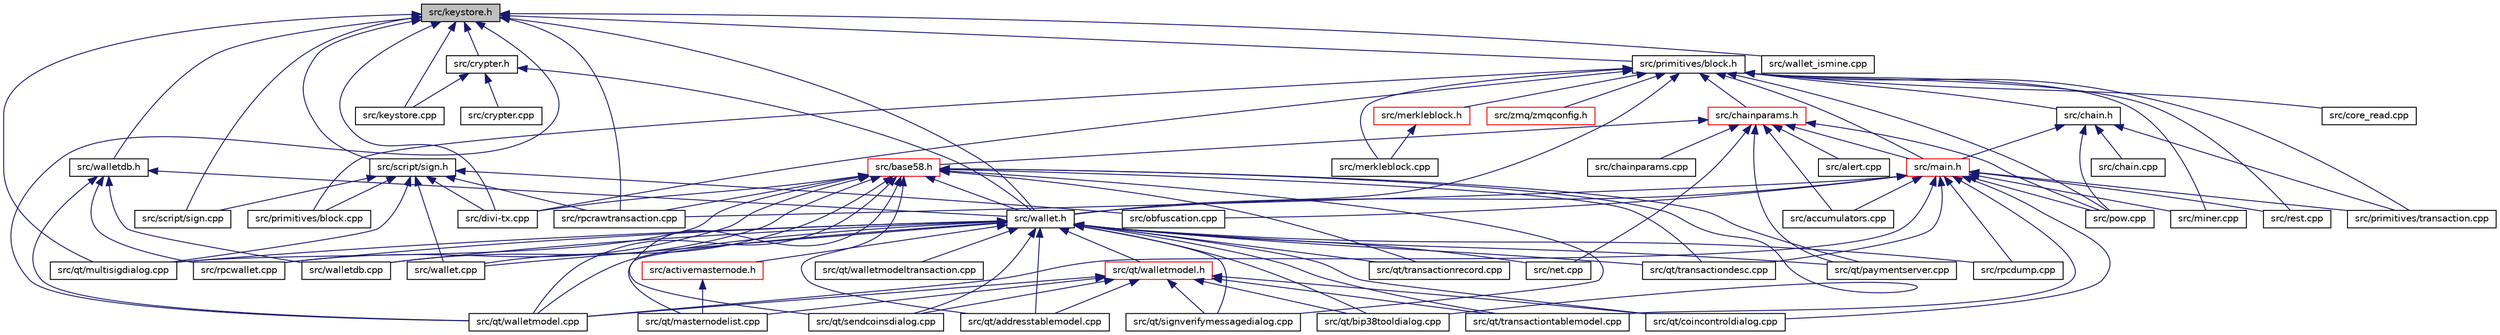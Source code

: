 digraph "src/keystore.h"
{
  edge [fontname="Helvetica",fontsize="10",labelfontname="Helvetica",labelfontsize="10"];
  node [fontname="Helvetica",fontsize="10",shape=record];
  Node48 [label="src/keystore.h",height=0.2,width=0.4,color="black", fillcolor="grey75", style="filled", fontcolor="black"];
  Node48 -> Node49 [dir="back",color="midnightblue",fontsize="10",style="solid",fontname="Helvetica"];
  Node49 [label="src/primitives/block.h",height=0.2,width=0.4,color="black", fillcolor="white", style="filled",URL="$block_8h.html"];
  Node49 -> Node50 [dir="back",color="midnightblue",fontsize="10",style="solid",fontname="Helvetica"];
  Node50 [label="src/chain.h",height=0.2,width=0.4,color="black", fillcolor="white", style="filled",URL="$chain_8h.html"];
  Node50 -> Node51 [dir="back",color="midnightblue",fontsize="10",style="solid",fontname="Helvetica"];
  Node51 [label="src/main.h",height=0.2,width=0.4,color="red", fillcolor="white", style="filled",URL="$main_8h.html"];
  Node51 -> Node54 [dir="back",color="midnightblue",fontsize="10",style="solid",fontname="Helvetica"];
  Node54 [label="src/accumulators.cpp",height=0.2,width=0.4,color="black", fillcolor="white", style="filled",URL="$accumulators_8cpp.html"];
  Node51 -> Node133 [dir="back",color="midnightblue",fontsize="10",style="solid",fontname="Helvetica"];
  Node133 [label="src/wallet.h",height=0.2,width=0.4,color="black", fillcolor="white", style="filled",URL="$wallet_8h.html"];
  Node133 -> Node115 [dir="back",color="midnightblue",fontsize="10",style="solid",fontname="Helvetica"];
  Node115 [label="src/activemasternode.h",height=0.2,width=0.4,color="red", fillcolor="white", style="filled",URL="$activemasternode_8h.html"];
  Node115 -> Node79 [dir="back",color="midnightblue",fontsize="10",style="solid",fontname="Helvetica"];
  Node79 [label="src/qt/masternodelist.cpp",height=0.2,width=0.4,color="black", fillcolor="white", style="filled",URL="$masternodelist_8cpp.html"];
  Node133 -> Node122 [dir="back",color="midnightblue",fontsize="10",style="solid",fontname="Helvetica"];
  Node122 [label="src/net.cpp",height=0.2,width=0.4,color="black", fillcolor="white", style="filled",URL="$net_8cpp.html"];
  Node133 -> Node68 [dir="back",color="midnightblue",fontsize="10",style="solid",fontname="Helvetica"];
  Node68 [label="src/qt/walletmodel.h",height=0.2,width=0.4,color="red", fillcolor="white", style="filled",URL="$walletmodel_8h.html"];
  Node68 -> Node69 [dir="back",color="midnightblue",fontsize="10",style="solid",fontname="Helvetica"];
  Node69 [label="src/qt/addresstablemodel.cpp",height=0.2,width=0.4,color="black", fillcolor="white", style="filled",URL="$addresstablemodel_8cpp.html"];
  Node68 -> Node73 [dir="back",color="midnightblue",fontsize="10",style="solid",fontname="Helvetica"];
  Node73 [label="src/qt/bip38tooldialog.cpp",height=0.2,width=0.4,color="black", fillcolor="white", style="filled",URL="$bip38tooldialog_8cpp.html"];
  Node68 -> Node74 [dir="back",color="midnightblue",fontsize="10",style="solid",fontname="Helvetica"];
  Node74 [label="src/qt/coincontroldialog.cpp",height=0.2,width=0.4,color="black", fillcolor="white", style="filled",URL="$coincontroldialog_8cpp.html"];
  Node68 -> Node79 [dir="back",color="midnightblue",fontsize="10",style="solid",fontname="Helvetica"];
  Node68 -> Node91 [dir="back",color="midnightblue",fontsize="10",style="solid",fontname="Helvetica"];
  Node91 [label="src/qt/sendcoinsdialog.cpp",height=0.2,width=0.4,color="black", fillcolor="white", style="filled",URL="$sendcoinsdialog_8cpp.html"];
  Node68 -> Node100 [dir="back",color="midnightblue",fontsize="10",style="solid",fontname="Helvetica"];
  Node100 [label="src/qt/signverifymessagedialog.cpp",height=0.2,width=0.4,color="black", fillcolor="white", style="filled",URL="$signverifymessagedialog_8cpp.html"];
  Node68 -> Node102 [dir="back",color="midnightblue",fontsize="10",style="solid",fontname="Helvetica"];
  Node102 [label="src/qt/transactiontablemodel.cpp",height=0.2,width=0.4,color="black", fillcolor="white", style="filled",URL="$transactiontablemodel_8cpp.html"];
  Node68 -> Node98 [dir="back",color="midnightblue",fontsize="10",style="solid",fontname="Helvetica"];
  Node98 [label="src/qt/walletmodel.cpp",height=0.2,width=0.4,color="black", fillcolor="white", style="filled",URL="$walletmodel_8cpp.html"];
  Node133 -> Node69 [dir="back",color="midnightblue",fontsize="10",style="solid",fontname="Helvetica"];
  Node133 -> Node73 [dir="back",color="midnightblue",fontsize="10",style="solid",fontname="Helvetica"];
  Node133 -> Node74 [dir="back",color="midnightblue",fontsize="10",style="solid",fontname="Helvetica"];
  Node133 -> Node79 [dir="back",color="midnightblue",fontsize="10",style="solid",fontname="Helvetica"];
  Node133 -> Node76 [dir="back",color="midnightblue",fontsize="10",style="solid",fontname="Helvetica"];
  Node76 [label="src/qt/multisigdialog.cpp",height=0.2,width=0.4,color="black", fillcolor="white", style="filled",URL="$multisigdialog_8cpp.html"];
  Node133 -> Node85 [dir="back",color="midnightblue",fontsize="10",style="solid",fontname="Helvetica"];
  Node85 [label="src/qt/paymentserver.cpp",height=0.2,width=0.4,color="black", fillcolor="white", style="filled",URL="$paymentserver_8cpp.html"];
  Node133 -> Node91 [dir="back",color="midnightblue",fontsize="10",style="solid",fontname="Helvetica"];
  Node133 -> Node100 [dir="back",color="midnightblue",fontsize="10",style="solid",fontname="Helvetica"];
  Node133 -> Node88 [dir="back",color="midnightblue",fontsize="10",style="solid",fontname="Helvetica"];
  Node88 [label="src/qt/transactiondesc.cpp",height=0.2,width=0.4,color="black", fillcolor="white", style="filled",URL="$transactiondesc_8cpp.html"];
  Node133 -> Node105 [dir="back",color="midnightblue",fontsize="10",style="solid",fontname="Helvetica"];
  Node105 [label="src/qt/transactionrecord.cpp",height=0.2,width=0.4,color="black", fillcolor="white", style="filled",URL="$transactionrecord_8cpp.html"];
  Node133 -> Node102 [dir="back",color="midnightblue",fontsize="10",style="solid",fontname="Helvetica"];
  Node133 -> Node98 [dir="back",color="midnightblue",fontsize="10",style="solid",fontname="Helvetica"];
  Node133 -> Node71 [dir="back",color="midnightblue",fontsize="10",style="solid",fontname="Helvetica"];
  Node71 [label="src/qt/walletmodeltransaction.cpp",height=0.2,width=0.4,color="black", fillcolor="white", style="filled",URL="$walletmodeltransaction_8cpp.html"];
  Node133 -> Node134 [dir="back",color="midnightblue",fontsize="10",style="solid",fontname="Helvetica"];
  Node134 [label="src/rpcdump.cpp",height=0.2,width=0.4,color="black", fillcolor="white", style="filled",URL="$rpcdump_8cpp.html"];
  Node133 -> Node113 [dir="back",color="midnightblue",fontsize="10",style="solid",fontname="Helvetica"];
  Node113 [label="src/rpcwallet.cpp",height=0.2,width=0.4,color="black", fillcolor="white", style="filled",URL="$rpcwallet_8cpp.html"];
  Node133 -> Node107 [dir="back",color="midnightblue",fontsize="10",style="solid",fontname="Helvetica"];
  Node107 [label="src/wallet.cpp",height=0.2,width=0.4,color="black", fillcolor="white", style="filled",URL="$wallet_8cpp.html"];
  Node133 -> Node135 [dir="back",color="midnightblue",fontsize="10",style="solid",fontname="Helvetica"];
  Node135 [label="src/walletdb.cpp",height=0.2,width=0.4,color="black", fillcolor="white", style="filled",URL="$walletdb_8cpp.html"];
  Node51 -> Node111 [dir="back",color="midnightblue",fontsize="10",style="solid",fontname="Helvetica"];
  Node111 [label="src/miner.cpp",height=0.2,width=0.4,color="black", fillcolor="white", style="filled",URL="$miner_8cpp.html"];
  Node51 -> Node67 [dir="back",color="midnightblue",fontsize="10",style="solid",fontname="Helvetica"];
  Node67 [label="src/obfuscation.cpp",height=0.2,width=0.4,color="black", fillcolor="white", style="filled",URL="$obfuscation_8cpp.html"];
  Node51 -> Node139 [dir="back",color="midnightblue",fontsize="10",style="solid",fontname="Helvetica"];
  Node139 [label="src/pow.cpp",height=0.2,width=0.4,color="black", fillcolor="white", style="filled",URL="$pow_8cpp.html"];
  Node51 -> Node140 [dir="back",color="midnightblue",fontsize="10",style="solid",fontname="Helvetica"];
  Node140 [label="src/primitives/transaction.cpp",height=0.2,width=0.4,color="black", fillcolor="white", style="filled",URL="$transaction_8cpp.html"];
  Node51 -> Node74 [dir="back",color="midnightblue",fontsize="10",style="solid",fontname="Helvetica"];
  Node51 -> Node88 [dir="back",color="midnightblue",fontsize="10",style="solid",fontname="Helvetica"];
  Node51 -> Node102 [dir="back",color="midnightblue",fontsize="10",style="solid",fontname="Helvetica"];
  Node51 -> Node98 [dir="back",color="midnightblue",fontsize="10",style="solid",fontname="Helvetica"];
  Node51 -> Node146 [dir="back",color="midnightblue",fontsize="10",style="solid",fontname="Helvetica"];
  Node146 [label="src/rest.cpp",height=0.2,width=0.4,color="black", fillcolor="white", style="filled",URL="$rest_8cpp.html"];
  Node51 -> Node134 [dir="back",color="midnightblue",fontsize="10",style="solid",fontname="Helvetica"];
  Node51 -> Node150 [dir="back",color="midnightblue",fontsize="10",style="solid",fontname="Helvetica"];
  Node150 [label="src/rpcrawtransaction.cpp",height=0.2,width=0.4,color="black", fillcolor="white", style="filled",URL="$rpcrawtransaction_8cpp.html"];
  Node50 -> Node155 [dir="back",color="midnightblue",fontsize="10",style="solid",fontname="Helvetica"];
  Node155 [label="src/chain.cpp",height=0.2,width=0.4,color="black", fillcolor="white", style="filled",URL="$chain_8cpp.html"];
  Node50 -> Node139 [dir="back",color="midnightblue",fontsize="10",style="solid",fontname="Helvetica"];
  Node50 -> Node140 [dir="back",color="midnightblue",fontsize="10",style="solid",fontname="Helvetica"];
  Node49 -> Node156 [dir="back",color="midnightblue",fontsize="10",style="solid",fontname="Helvetica"];
  Node156 [label="src/chainparams.h",height=0.2,width=0.4,color="red", fillcolor="white", style="filled",URL="$chainparams_8h.html"];
  Node156 -> Node51 [dir="back",color="midnightblue",fontsize="10",style="solid",fontname="Helvetica"];
  Node156 -> Node54 [dir="back",color="midnightblue",fontsize="10",style="solid",fontname="Helvetica"];
  Node156 -> Node157 [dir="back",color="midnightblue",fontsize="10",style="solid",fontname="Helvetica"];
  Node157 [label="src/base58.h",height=0.2,width=0.4,color="red", fillcolor="white", style="filled",URL="$base58_8h.html"];
  Node157 -> Node133 [dir="back",color="midnightblue",fontsize="10",style="solid",fontname="Helvetica"];
  Node157 -> Node161 [dir="back",color="midnightblue",fontsize="10",style="solid",fontname="Helvetica"];
  Node161 [label="src/divi-tx.cpp",height=0.2,width=0.4,color="black", fillcolor="white", style="filled",URL="$divi-tx_8cpp.html"];
  Node157 -> Node69 [dir="back",color="midnightblue",fontsize="10",style="solid",fontname="Helvetica"];
  Node157 -> Node73 [dir="back",color="midnightblue",fontsize="10",style="solid",fontname="Helvetica"];
  Node157 -> Node76 [dir="back",color="midnightblue",fontsize="10",style="solid",fontname="Helvetica"];
  Node157 -> Node85 [dir="back",color="midnightblue",fontsize="10",style="solid",fontname="Helvetica"];
  Node157 -> Node91 [dir="back",color="midnightblue",fontsize="10",style="solid",fontname="Helvetica"];
  Node157 -> Node100 [dir="back",color="midnightblue",fontsize="10",style="solid",fontname="Helvetica"];
  Node157 -> Node88 [dir="back",color="midnightblue",fontsize="10",style="solid",fontname="Helvetica"];
  Node157 -> Node105 [dir="back",color="midnightblue",fontsize="10",style="solid",fontname="Helvetica"];
  Node157 -> Node98 [dir="back",color="midnightblue",fontsize="10",style="solid",fontname="Helvetica"];
  Node157 -> Node150 [dir="back",color="midnightblue",fontsize="10",style="solid",fontname="Helvetica"];
  Node157 -> Node113 [dir="back",color="midnightblue",fontsize="10",style="solid",fontname="Helvetica"];
  Node157 -> Node107 [dir="back",color="midnightblue",fontsize="10",style="solid",fontname="Helvetica"];
  Node157 -> Node135 [dir="back",color="midnightblue",fontsize="10",style="solid",fontname="Helvetica"];
  Node156 -> Node167 [dir="back",color="midnightblue",fontsize="10",style="solid",fontname="Helvetica"];
  Node167 [label="src/alert.cpp",height=0.2,width=0.4,color="black", fillcolor="white", style="filled",URL="$alert_8cpp.html"];
  Node156 -> Node168 [dir="back",color="midnightblue",fontsize="10",style="solid",fontname="Helvetica"];
  Node168 [label="src/chainparams.cpp",height=0.2,width=0.4,color="black", fillcolor="white", style="filled",URL="$chainparams_8cpp.html"];
  Node156 -> Node122 [dir="back",color="midnightblue",fontsize="10",style="solid",fontname="Helvetica"];
  Node156 -> Node139 [dir="back",color="midnightblue",fontsize="10",style="solid",fontname="Helvetica"];
  Node156 -> Node85 [dir="back",color="midnightblue",fontsize="10",style="solid",fontname="Helvetica"];
  Node49 -> Node51 [dir="back",color="midnightblue",fontsize="10",style="solid",fontname="Helvetica"];
  Node49 -> Node133 [dir="back",color="midnightblue",fontsize="10",style="solid",fontname="Helvetica"];
  Node49 -> Node171 [dir="back",color="midnightblue",fontsize="10",style="solid",fontname="Helvetica"];
  Node171 [label="src/core_read.cpp",height=0.2,width=0.4,color="black", fillcolor="white", style="filled",URL="$core__read_8cpp.html"];
  Node49 -> Node161 [dir="back",color="midnightblue",fontsize="10",style="solid",fontname="Helvetica"];
  Node49 -> Node172 [dir="back",color="midnightblue",fontsize="10",style="solid",fontname="Helvetica"];
  Node172 [label="src/merkleblock.h",height=0.2,width=0.4,color="red", fillcolor="white", style="filled",URL="$merkleblock_8h.html"];
  Node172 -> Node173 [dir="back",color="midnightblue",fontsize="10",style="solid",fontname="Helvetica"];
  Node173 [label="src/merkleblock.cpp",height=0.2,width=0.4,color="black", fillcolor="white", style="filled",URL="$merkleblock_8cpp.html"];
  Node49 -> Node173 [dir="back",color="midnightblue",fontsize="10",style="solid",fontname="Helvetica"];
  Node49 -> Node111 [dir="back",color="midnightblue",fontsize="10",style="solid",fontname="Helvetica"];
  Node49 -> Node139 [dir="back",color="midnightblue",fontsize="10",style="solid",fontname="Helvetica"];
  Node49 -> Node174 [dir="back",color="midnightblue",fontsize="10",style="solid",fontname="Helvetica"];
  Node174 [label="src/primitives/block.cpp",height=0.2,width=0.4,color="black", fillcolor="white", style="filled",URL="$block_8cpp.html"];
  Node49 -> Node140 [dir="back",color="midnightblue",fontsize="10",style="solid",fontname="Helvetica"];
  Node49 -> Node146 [dir="back",color="midnightblue",fontsize="10",style="solid",fontname="Helvetica"];
  Node49 -> Node175 [dir="back",color="midnightblue",fontsize="10",style="solid",fontname="Helvetica"];
  Node175 [label="src/zmq/zmqconfig.h",height=0.2,width=0.4,color="red", fillcolor="white", style="filled",URL="$zmqconfig_8h.html"];
  Node48 -> Node179 [dir="back",color="midnightblue",fontsize="10",style="solid",fontname="Helvetica"];
  Node179 [label="src/crypter.h",height=0.2,width=0.4,color="black", fillcolor="white", style="filled",URL="$crypter_8h.html"];
  Node179 -> Node133 [dir="back",color="midnightblue",fontsize="10",style="solid",fontname="Helvetica"];
  Node179 -> Node180 [dir="back",color="midnightblue",fontsize="10",style="solid",fontname="Helvetica"];
  Node180 [label="src/crypter.cpp",height=0.2,width=0.4,color="black", fillcolor="white", style="filled",URL="$crypter_8cpp.html"];
  Node179 -> Node181 [dir="back",color="midnightblue",fontsize="10",style="solid",fontname="Helvetica"];
  Node181 [label="src/keystore.cpp",height=0.2,width=0.4,color="black", fillcolor="white", style="filled",URL="$keystore_8cpp.html"];
  Node48 -> Node133 [dir="back",color="midnightblue",fontsize="10",style="solid",fontname="Helvetica"];
  Node48 -> Node182 [dir="back",color="midnightblue",fontsize="10",style="solid",fontname="Helvetica"];
  Node182 [label="src/walletdb.h",height=0.2,width=0.4,color="black", fillcolor="white", style="filled",URL="$walletdb_8h.html"];
  Node182 -> Node133 [dir="back",color="midnightblue",fontsize="10",style="solid",fontname="Helvetica"];
  Node182 -> Node98 [dir="back",color="midnightblue",fontsize="10",style="solid",fontname="Helvetica"];
  Node182 -> Node113 [dir="back",color="midnightblue",fontsize="10",style="solid",fontname="Helvetica"];
  Node182 -> Node135 [dir="back",color="midnightblue",fontsize="10",style="solid",fontname="Helvetica"];
  Node48 -> Node161 [dir="back",color="midnightblue",fontsize="10",style="solid",fontname="Helvetica"];
  Node48 -> Node183 [dir="back",color="midnightblue",fontsize="10",style="solid",fontname="Helvetica"];
  Node183 [label="src/script/sign.h",height=0.2,width=0.4,color="black", fillcolor="white", style="filled",URL="$sign_8h.html"];
  Node183 -> Node161 [dir="back",color="midnightblue",fontsize="10",style="solid",fontname="Helvetica"];
  Node183 -> Node67 [dir="back",color="midnightblue",fontsize="10",style="solid",fontname="Helvetica"];
  Node183 -> Node174 [dir="back",color="midnightblue",fontsize="10",style="solid",fontname="Helvetica"];
  Node183 -> Node76 [dir="back",color="midnightblue",fontsize="10",style="solid",fontname="Helvetica"];
  Node183 -> Node150 [dir="back",color="midnightblue",fontsize="10",style="solid",fontname="Helvetica"];
  Node183 -> Node184 [dir="back",color="midnightblue",fontsize="10",style="solid",fontname="Helvetica"];
  Node184 [label="src/script/sign.cpp",height=0.2,width=0.4,color="black", fillcolor="white", style="filled",URL="$sign_8cpp.html"];
  Node183 -> Node107 [dir="back",color="midnightblue",fontsize="10",style="solid",fontname="Helvetica"];
  Node48 -> Node181 [dir="back",color="midnightblue",fontsize="10",style="solid",fontname="Helvetica"];
  Node48 -> Node76 [dir="back",color="midnightblue",fontsize="10",style="solid",fontname="Helvetica"];
  Node48 -> Node98 [dir="back",color="midnightblue",fontsize="10",style="solid",fontname="Helvetica"];
  Node48 -> Node150 [dir="back",color="midnightblue",fontsize="10",style="solid",fontname="Helvetica"];
  Node48 -> Node184 [dir="back",color="midnightblue",fontsize="10",style="solid",fontname="Helvetica"];
  Node48 -> Node185 [dir="back",color="midnightblue",fontsize="10",style="solid",fontname="Helvetica"];
  Node185 [label="src/wallet_ismine.cpp",height=0.2,width=0.4,color="black", fillcolor="white", style="filled",URL="$wallet__ismine_8cpp.html"];
}

